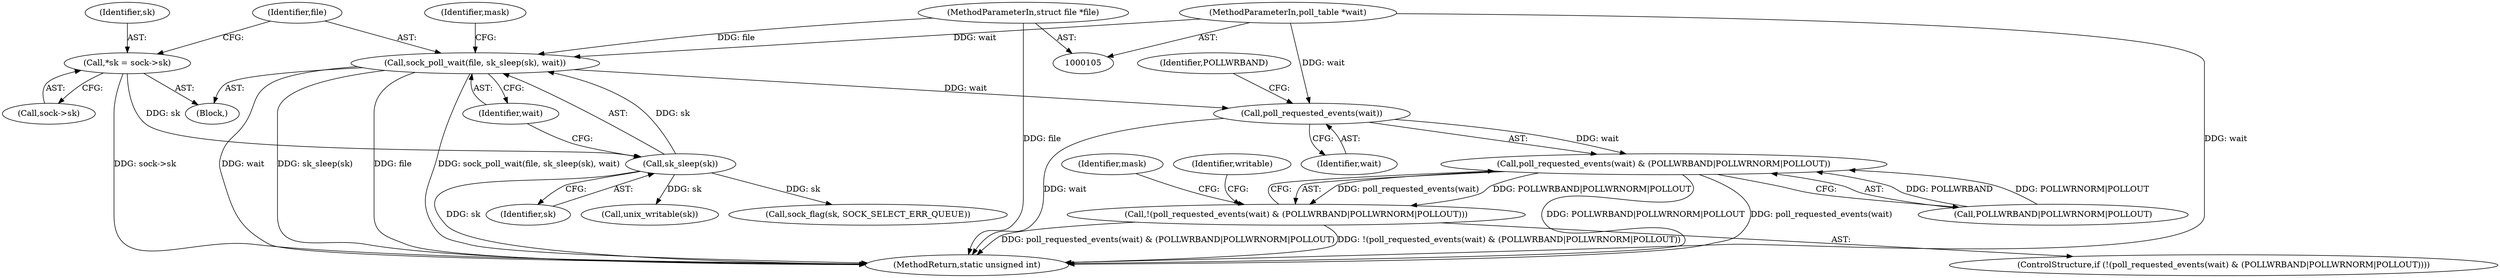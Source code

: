 digraph "0_linux_7d267278a9ece963d77eefec61630223fce08c6c_1@pointer" {
"1000209" [label="(Call,poll_requested_events(wait))"];
"1000119" [label="(Call,sock_poll_wait(file, sk_sleep(sk), wait))"];
"1000106" [label="(MethodParameterIn,struct file *file)"];
"1000121" [label="(Call,sk_sleep(sk))"];
"1000111" [label="(Call,*sk = sock->sk)"];
"1000108" [label="(MethodParameterIn,poll_table *wait)"];
"1000208" [label="(Call,poll_requested_events(wait) & (POLLWRBAND|POLLWRNORM|POLLOUT))"];
"1000207" [label="(Call,!(poll_requested_events(wait) & (POLLWRBAND|POLLWRNORM|POLLOUT)))"];
"1000121" [label="(Call,sk_sleep(sk))"];
"1000206" [label="(ControlStructure,if (!(poll_requested_events(wait) & (POLLWRBAND|POLLWRNORM|POLLOUT))))"];
"1000208" [label="(Call,poll_requested_events(wait) & (POLLWRBAND|POLLWRNORM|POLLOUT))"];
"1000211" [label="(Call,POLLWRBAND|POLLWRNORM|POLLOUT)"];
"1000113" [label="(Call,sock->sk)"];
"1000270" [label="(MethodReturn,static unsigned int)"];
"1000106" [label="(MethodParameterIn,struct file *file)"];
"1000112" [label="(Identifier,sk)"];
"1000122" [label="(Identifier,sk)"];
"1000219" [label="(Identifier,writable)"];
"1000220" [label="(Call,unix_writable(sk))"];
"1000209" [label="(Call,poll_requested_events(wait))"];
"1000111" [label="(Call,*sk = sock->sk)"];
"1000212" [label="(Identifier,POLLWRBAND)"];
"1000210" [label="(Identifier,wait)"];
"1000119" [label="(Call,sock_poll_wait(file, sk_sleep(sk), wait))"];
"1000120" [label="(Identifier,file)"];
"1000217" [label="(Identifier,mask)"];
"1000109" [label="(Block,)"];
"1000108" [label="(MethodParameterIn,poll_table *wait)"];
"1000123" [label="(Identifier,wait)"];
"1000143" [label="(Call,sock_flag(sk, SOCK_SELECT_ERR_QUEUE))"];
"1000125" [label="(Identifier,mask)"];
"1000207" [label="(Call,!(poll_requested_events(wait) & (POLLWRBAND|POLLWRNORM|POLLOUT)))"];
"1000209" -> "1000208"  [label="AST: "];
"1000209" -> "1000210"  [label="CFG: "];
"1000210" -> "1000209"  [label="AST: "];
"1000212" -> "1000209"  [label="CFG: "];
"1000209" -> "1000270"  [label="DDG: wait"];
"1000209" -> "1000208"  [label="DDG: wait"];
"1000119" -> "1000209"  [label="DDG: wait"];
"1000108" -> "1000209"  [label="DDG: wait"];
"1000119" -> "1000109"  [label="AST: "];
"1000119" -> "1000123"  [label="CFG: "];
"1000120" -> "1000119"  [label="AST: "];
"1000121" -> "1000119"  [label="AST: "];
"1000123" -> "1000119"  [label="AST: "];
"1000125" -> "1000119"  [label="CFG: "];
"1000119" -> "1000270"  [label="DDG: wait"];
"1000119" -> "1000270"  [label="DDG: sk_sleep(sk)"];
"1000119" -> "1000270"  [label="DDG: file"];
"1000119" -> "1000270"  [label="DDG: sock_poll_wait(file, sk_sleep(sk), wait)"];
"1000106" -> "1000119"  [label="DDG: file"];
"1000121" -> "1000119"  [label="DDG: sk"];
"1000108" -> "1000119"  [label="DDG: wait"];
"1000106" -> "1000105"  [label="AST: "];
"1000106" -> "1000270"  [label="DDG: file"];
"1000121" -> "1000122"  [label="CFG: "];
"1000122" -> "1000121"  [label="AST: "];
"1000123" -> "1000121"  [label="CFG: "];
"1000121" -> "1000270"  [label="DDG: sk"];
"1000111" -> "1000121"  [label="DDG: sk"];
"1000121" -> "1000143"  [label="DDG: sk"];
"1000121" -> "1000220"  [label="DDG: sk"];
"1000111" -> "1000109"  [label="AST: "];
"1000111" -> "1000113"  [label="CFG: "];
"1000112" -> "1000111"  [label="AST: "];
"1000113" -> "1000111"  [label="AST: "];
"1000120" -> "1000111"  [label="CFG: "];
"1000111" -> "1000270"  [label="DDG: sock->sk"];
"1000108" -> "1000105"  [label="AST: "];
"1000108" -> "1000270"  [label="DDG: wait"];
"1000208" -> "1000207"  [label="AST: "];
"1000208" -> "1000211"  [label="CFG: "];
"1000211" -> "1000208"  [label="AST: "];
"1000207" -> "1000208"  [label="CFG: "];
"1000208" -> "1000270"  [label="DDG: poll_requested_events(wait)"];
"1000208" -> "1000270"  [label="DDG: POLLWRBAND|POLLWRNORM|POLLOUT"];
"1000208" -> "1000207"  [label="DDG: poll_requested_events(wait)"];
"1000208" -> "1000207"  [label="DDG: POLLWRBAND|POLLWRNORM|POLLOUT"];
"1000211" -> "1000208"  [label="DDG: POLLWRBAND"];
"1000211" -> "1000208"  [label="DDG: POLLWRNORM|POLLOUT"];
"1000207" -> "1000206"  [label="AST: "];
"1000217" -> "1000207"  [label="CFG: "];
"1000219" -> "1000207"  [label="CFG: "];
"1000207" -> "1000270"  [label="DDG: poll_requested_events(wait) & (POLLWRBAND|POLLWRNORM|POLLOUT)"];
"1000207" -> "1000270"  [label="DDG: !(poll_requested_events(wait) & (POLLWRBAND|POLLWRNORM|POLLOUT))"];
}
